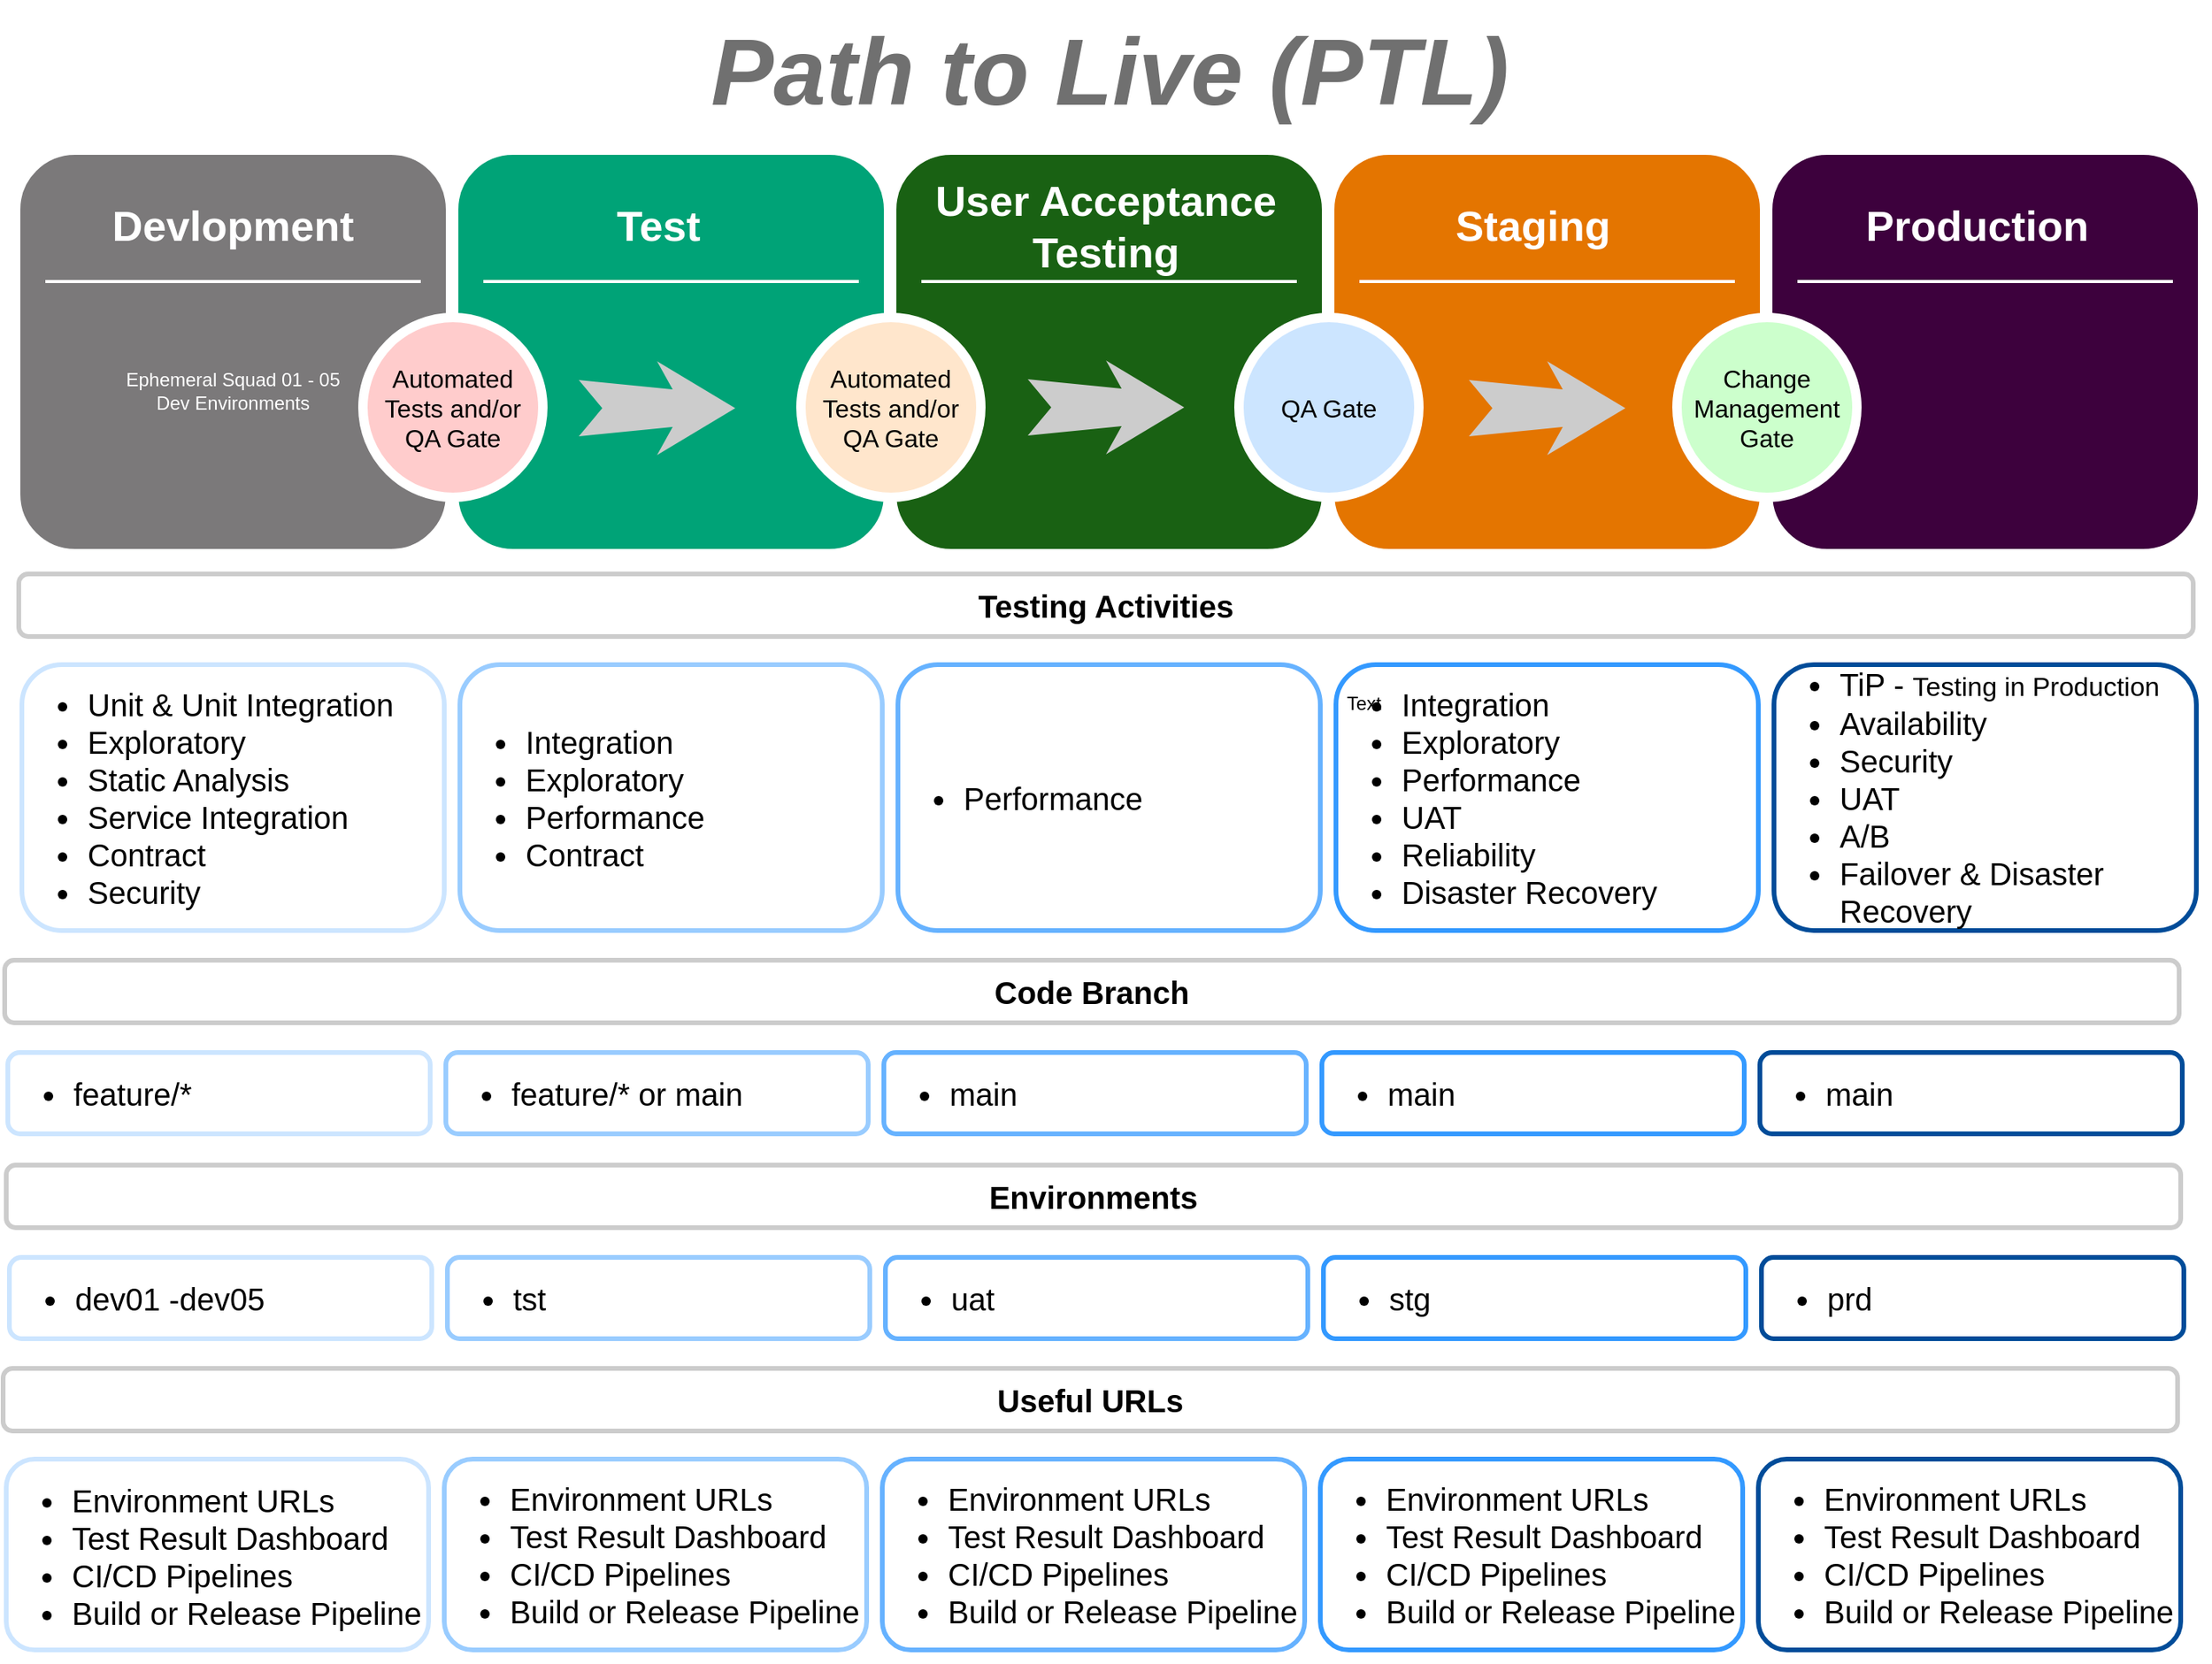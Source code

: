 <mxfile version="24.5.5" type="github">
  <diagram name="Page-1" id="12e1b939-464a-85fe-373e-61e167be1490">
    <mxGraphModel dx="2074" dy="1106" grid="1" gridSize="10" guides="1" tooltips="1" connect="1" arrows="1" fold="1" page="1" pageScale="1.5" pageWidth="1169" pageHeight="826" background="#ffffff" math="0" shadow="0">
      <root>
        <mxCell id="0" />
        <mxCell id="1" parent="0" />
        <mxCell id="60da8b9f42644d3a-2" value="" style="whiteSpace=wrap;html=1;rounded=1;shadow=0;strokeWidth=8;fontSize=20;align=center;strokeColor=#FFFFFF;labelBackgroundColor=none;fillColor=#7b797a;" parent="1" vertex="1">
          <mxGeometry x="187" y="110" width="280" height="260" as="geometry" />
        </mxCell>
        <mxCell id="60da8b9f42644d3a-4" value="&lt;ul style=&quot;font-size: 20px&quot;&gt;&lt;li style=&quot;font-size: 20px&quot;&gt;Unit &amp;amp; Unit Integration&lt;/li&gt;&lt;li style=&quot;font-size: 20px&quot;&gt;Exploratory&amp;nbsp;&lt;/li&gt;&lt;li style=&quot;font-size: 20px&quot;&gt;Static Analysis&lt;/li&gt;&lt;li style=&quot;font-size: 20px&quot;&gt;Service Integration&lt;/li&gt;&lt;li style=&quot;font-size: 20px&quot;&gt;Contract&lt;/li&gt;&lt;li style=&quot;font-size: 20px&quot;&gt;Security&lt;/li&gt;&lt;/ul&gt;" style="text;html=1;align=left;verticalAlign=middle;whiteSpace=wrap;rounded=1;shadow=0;fontSize=20;strokeWidth=3;fillColor=#ffffff;strokeColor=#CCE5FF;perimeterSpacing=5;" parent="1" vertex="1">
          <mxGeometry x="192" y="440" width="270" height="170" as="geometry" />
        </mxCell>
        <mxCell id="60da8b9f42644d3a-6" value="" style="line;strokeWidth=2;html=1;rounded=0;shadow=0;fontSize=27;align=center;fillColor=none;strokeColor=#FFFFFF;" parent="1" vertex="1">
          <mxGeometry x="207" y="190" width="240" height="10" as="geometry" />
        </mxCell>
        <mxCell id="60da8b9f42644d3a-17" value="" style="whiteSpace=wrap;html=1;rounded=1;shadow=0;strokeWidth=8;fontSize=20;align=center;strokeColor=#FFFFFF;fillColor=#00a377;" parent="1" vertex="1">
          <mxGeometry x="467" y="110" width="280" height="260" as="geometry" />
        </mxCell>
        <mxCell id="60da8b9f42644d3a-20" value="" style="line;strokeWidth=2;html=1;rounded=0;shadow=0;fontSize=27;align=center;fillColor=none;strokeColor=#FFFFFF;" parent="1" vertex="1">
          <mxGeometry x="487" y="190" width="240" height="10" as="geometry" />
        </mxCell>
        <mxCell id="60da8b9f42644d3a-24" value="" style="whiteSpace=wrap;html=1;rounded=1;shadow=0;strokeWidth=8;fontSize=20;align=center;strokeColor=#FFFFFF;fillColor=#196113;" parent="1" vertex="1">
          <mxGeometry x="747" y="110" width="280" height="260" as="geometry" />
        </mxCell>
        <mxCell id="60da8b9f42644d3a-27" value="" style="line;strokeWidth=2;html=1;rounded=0;shadow=0;fontSize=27;align=center;fillColor=none;strokeColor=#FFFFFF;" parent="1" vertex="1">
          <mxGeometry x="767" y="190" width="240" height="10" as="geometry" />
        </mxCell>
        <mxCell id="60da8b9f42644d3a-31" value="" style="whiteSpace=wrap;html=1;rounded=1;shadow=0;strokeWidth=8;fontSize=20;align=center;strokeColor=#FFFFFF;fillColor=#e47500;" parent="1" vertex="1">
          <mxGeometry x="1027" y="110" width="280" height="260" as="geometry" />
        </mxCell>
        <mxCell id="60da8b9f42644d3a-34" value="" style="line;strokeWidth=2;html=1;rounded=0;shadow=0;fontSize=27;align=center;fillColor=none;strokeColor=#FFFFFF;" parent="1" vertex="1">
          <mxGeometry x="1047" y="190" width="240" height="10" as="geometry" />
        </mxCell>
        <mxCell id="60da8b9f42644d3a-37" value="" style="html=1;shadow=0;dashed=0;align=center;verticalAlign=middle;shape=mxgraph.arrows2.stylisedArrow;dy=0.6;dx=40;notch=15;feather=0.4;rounded=0;strokeWidth=1;fontSize=27;strokeColor=none;fillColor=#CCCCCC;" parent="1" vertex="1">
          <mxGeometry x="1117" y="246" width="100" height="60" as="geometry" />
        </mxCell>
        <mxCell id="awgjqPLiiekeFISjJ3Pd-5" value="" style="whiteSpace=wrap;html=1;rounded=1;shadow=0;strokeWidth=8;fontSize=20;align=center;strokeColor=#FFFFFF;fillColor=#3d013d;fontColor=#0066CC;" parent="1" vertex="1">
          <mxGeometry x="1307" y="110" width="280" height="260" as="geometry" />
        </mxCell>
        <mxCell id="awgjqPLiiekeFISjJ3Pd-6" value="&lt;font color=&quot;#ffffff&quot;&gt;Production&lt;/font&gt;" style="text;html=1;strokeColor=none;fillColor=none;align=center;verticalAlign=middle;whiteSpace=wrap;rounded=0;shadow=0;fontSize=27;fontStyle=1" parent="1" vertex="1">
          <mxGeometry x="1302" y="130" width="280" height="60" as="geometry" />
        </mxCell>
        <mxCell id="awgjqPLiiekeFISjJ3Pd-8" value="" style="line;strokeWidth=2;html=1;rounded=0;shadow=0;fontSize=27;align=center;fillColor=none;strokeColor=#FFFFFF;" parent="1" vertex="1">
          <mxGeometry x="1327" y="190" width="240" height="10" as="geometry" />
        </mxCell>
        <mxCell id="awgjqPLiiekeFISjJ3Pd-10" value="Change Management Gate" style="ellipse;whiteSpace=wrap;html=1;rounded=0;shadow=0;strokeWidth=6;fontSize=16;align=center;strokeColor=#FFFFFF;fillColor=#CCFFCC;" parent="1" vertex="1">
          <mxGeometry x="1250" y="218" width="115" height="115" as="geometry" />
        </mxCell>
        <mxCell id="awgjqPLiiekeFISjJ3Pd-15" value="Path to Live (PTL)" style="text;html=1;align=center;verticalAlign=middle;resizable=0;points=[];autosize=1;fontSize=60;fontStyle=3;fillColor=#ffffff;rounded=0;fontColor=#4D4D4D;textOpacity=80;spacingTop=1;spacing=8;" parent="1" vertex="1">
          <mxGeometry x="617" y="15" width="540" height="90" as="geometry" />
        </mxCell>
        <mxCell id="awgjqPLiiekeFISjJ3Pd-66" value="Automated Tests and/or QA Gate" style="ellipse;whiteSpace=wrap;html=1;rounded=0;shadow=0;strokeWidth=6;fontSize=16;align=center;strokeColor=#FFFFFF;fillColor=#FFCCCC;" parent="1" vertex="1">
          <mxGeometry x="410" y="218" width="115" height="115" as="geometry" />
        </mxCell>
        <mxCell id="awgjqPLiiekeFISjJ3Pd-68" value="Automated Tests and/or QA Gate" style="ellipse;whiteSpace=wrap;html=1;rounded=0;shadow=0;strokeWidth=6;fontSize=16;align=center;strokeColor=#FFFFFF;fillColor=#FFE6CC;" parent="1" vertex="1">
          <mxGeometry x="690" y="218" width="115" height="115" as="geometry" />
        </mxCell>
        <mxCell id="awgjqPLiiekeFISjJ3Pd-70" value="QA Gate" style="ellipse;whiteSpace=wrap;html=1;rounded=0;shadow=0;strokeWidth=6;fontSize=16;align=center;strokeColor=#FFFFFF;fillColor=#CCE5FF;" parent="1" vertex="1">
          <mxGeometry x="970" y="218" width="115" height="115" as="geometry" />
        </mxCell>
        <mxCell id="awgjqPLiiekeFISjJ3Pd-71" value="Testing Activities" style="whiteSpace=wrap;html=1;rounded=1;shadow=0;strokeWidth=3;fontSize=20;align=center;labelBackgroundColor=none;fillColor=#FFFFFF;strokeColor=#CCCCCC;fontStyle=1" parent="1" vertex="1">
          <mxGeometry x="190" y="382" width="1390" height="40" as="geometry" />
        </mxCell>
        <mxCell id="awgjqPLiiekeFISjJ3Pd-91" value="&lt;ul style=&quot;font-size: 20px&quot;&gt;&lt;li style=&quot;font-size: 20px&quot;&gt;Integration&amp;nbsp;&lt;/li&gt;&lt;li style=&quot;font-size: 20px&quot;&gt;Exploratory&lt;/li&gt;&lt;li style=&quot;font-size: 20px&quot;&gt;Performance&lt;/li&gt;&lt;li style=&quot;font-size: 20px&quot;&gt;Contract&amp;nbsp;&lt;/li&gt;&lt;/ul&gt;" style="text;html=1;align=left;verticalAlign=middle;whiteSpace=wrap;rounded=1;shadow=0;fontSize=20;strokeWidth=3;fillColor=#ffffff;perimeterSpacing=5;strokeColor=#99CCFF;" parent="1" vertex="1">
          <mxGeometry x="472" y="440" width="270" height="170" as="geometry" />
        </mxCell>
        <mxCell id="awgjqPLiiekeFISjJ3Pd-92" value="&lt;ul style=&quot;font-size: 20px&quot;&gt;&lt;li style=&quot;font-size: 20px&quot;&gt;Performance&lt;/li&gt;&lt;/ul&gt;" style="text;html=1;align=left;verticalAlign=middle;whiteSpace=wrap;rounded=1;shadow=0;fontSize=20;strokeWidth=3;fillColor=#ffffff;perimeterSpacing=5;strokeColor=#66B2FF;" parent="1" vertex="1">
          <mxGeometry x="752" y="440" width="270" height="170" as="geometry" />
        </mxCell>
        <mxCell id="awgjqPLiiekeFISjJ3Pd-93" value="&lt;ul style=&quot;font-size: 20px&quot;&gt;&lt;li&gt;Integration&amp;nbsp;&lt;/li&gt;&lt;li&gt;Exploratory&lt;/li&gt;&lt;li&gt;Performance&lt;/li&gt;&lt;li&gt;UAT&lt;/li&gt;&lt;li&gt;Reliability&lt;/li&gt;&lt;li&gt;Disaster Recovery&lt;/li&gt;&lt;/ul&gt;" style="text;html=1;align=left;verticalAlign=middle;whiteSpace=wrap;rounded=1;shadow=0;fontSize=20;strokeWidth=3;fillColor=#ffffff;perimeterSpacing=5;strokeColor=#3399FF;" parent="1" vertex="1">
          <mxGeometry x="1032" y="440" width="270" height="170" as="geometry" />
        </mxCell>
        <mxCell id="awgjqPLiiekeFISjJ3Pd-94" value="&lt;ul style=&quot;font-size: 20px&quot;&gt;&lt;li&gt;TiP -&amp;nbsp;&lt;font style=&quot;font-size: 17px&quot;&gt;Testing in Production&lt;/font&gt;&lt;/li&gt;&lt;li&gt;Availability&lt;/li&gt;&lt;li&gt;Security&amp;nbsp;&lt;/li&gt;&lt;li&gt;UAT&lt;/li&gt;&lt;li&gt;A/B&lt;/li&gt;&lt;li&gt;Failover &amp;amp; Disaster Recovery&lt;/li&gt;&lt;/ul&gt;" style="text;html=1;align=left;verticalAlign=middle;whiteSpace=wrap;rounded=1;shadow=0;fontSize=20;strokeWidth=3;fillColor=#ffffff;perimeterSpacing=5;strokeColor=#004C99;" parent="1" vertex="1">
          <mxGeometry x="1312" y="440" width="270" height="170" as="geometry" />
        </mxCell>
        <mxCell id="awgjqPLiiekeFISjJ3Pd-101" value="&lt;ul style=&quot;font-size: 20px&quot;&gt;&lt;li style=&quot;font-size: 20px&quot;&gt;feature/*&lt;/li&gt;&lt;/ul&gt;" style="text;html=1;align=left;verticalAlign=middle;whiteSpace=wrap;rounded=1;shadow=0;fontSize=20;strokeWidth=3;fillColor=#ffffff;strokeColor=#CCE5FF;perimeterSpacing=5;" parent="1" vertex="1">
          <mxGeometry x="183" y="688" width="270" height="52" as="geometry" />
        </mxCell>
        <mxCell id="awgjqPLiiekeFISjJ3Pd-102" value="Code Branch" style="whiteSpace=wrap;html=1;rounded=1;shadow=0;strokeWidth=3;fontSize=20;align=center;labelBackgroundColor=none;fillColor=#FFFFFF;strokeColor=#CCCCCC;fontStyle=1" parent="1" vertex="1">
          <mxGeometry x="181" y="629" width="1390" height="40" as="geometry" />
        </mxCell>
        <mxCell id="awgjqPLiiekeFISjJ3Pd-103" value="&lt;ul style=&quot;font-size: 20px&quot;&gt;&lt;li style=&quot;font-size: 20px&quot;&gt;feature/* or main&lt;/li&gt;&lt;/ul&gt;" style="text;html=1;align=left;verticalAlign=middle;whiteSpace=wrap;rounded=1;shadow=0;fontSize=20;strokeWidth=3;fillColor=#ffffff;perimeterSpacing=5;strokeColor=#99CCFF;" parent="1" vertex="1">
          <mxGeometry x="463" y="688" width="270" height="52" as="geometry" />
        </mxCell>
        <mxCell id="awgjqPLiiekeFISjJ3Pd-104" value="&lt;ul style=&quot;font-size: 20px&quot;&gt;&lt;li style=&quot;font-size: 20px&quot;&gt;main&lt;/li&gt;&lt;/ul&gt;" style="text;html=1;align=left;verticalAlign=middle;whiteSpace=wrap;rounded=1;shadow=0;fontSize=20;strokeWidth=3;fillColor=#ffffff;perimeterSpacing=5;strokeColor=#66B2FF;" parent="1" vertex="1">
          <mxGeometry x="743" y="688" width="270" height="52" as="geometry" />
        </mxCell>
        <mxCell id="awgjqPLiiekeFISjJ3Pd-105" value="&lt;ul style=&quot;font-size: 20px&quot;&gt;&lt;li&gt;main&lt;/li&gt;&lt;/ul&gt;" style="text;html=1;align=left;verticalAlign=middle;whiteSpace=wrap;rounded=1;shadow=0;fontSize=20;strokeWidth=3;fillColor=#ffffff;perimeterSpacing=5;strokeColor=#3399FF;" parent="1" vertex="1">
          <mxGeometry x="1023" y="688" width="270" height="52" as="geometry" />
        </mxCell>
        <mxCell id="awgjqPLiiekeFISjJ3Pd-106" value="&lt;ul style=&quot;font-size: 20px&quot;&gt;&lt;li&gt;main&lt;/li&gt;&lt;/ul&gt;" style="text;html=1;align=left;verticalAlign=middle;whiteSpace=wrap;rounded=1;shadow=0;fontSize=20;strokeWidth=3;fillColor=#ffffff;perimeterSpacing=5;strokeColor=#004C99;" parent="1" vertex="1">
          <mxGeometry x="1303" y="688" width="270" height="52" as="geometry" />
        </mxCell>
        <mxCell id="awgjqPLiiekeFISjJ3Pd-107" value="&lt;font color=&quot;#ffffff&quot;&gt;Devlopment&lt;/font&gt;" style="text;html=1;strokeColor=none;fillColor=none;align=center;verticalAlign=middle;whiteSpace=wrap;rounded=0;shadow=0;fontSize=27;fontStyle=1" parent="1" vertex="1">
          <mxGeometry x="187" y="130" width="280" height="60" as="geometry" />
        </mxCell>
        <mxCell id="awgjqPLiiekeFISjJ3Pd-108" value="&lt;font color=&quot;#ffffff&quot;&gt;Test&lt;/font&gt;" style="text;html=1;strokeColor=none;fillColor=none;align=center;verticalAlign=middle;whiteSpace=wrap;rounded=0;shadow=0;fontSize=27;fontStyle=1" parent="1" vertex="1">
          <mxGeometry x="459" y="130" width="280" height="60" as="geometry" />
        </mxCell>
        <mxCell id="awgjqPLiiekeFISjJ3Pd-109" value="&lt;font color=&quot;#ffffff&quot;&gt;User Acceptance Testing&lt;/font&gt;" style="text;html=1;strokeColor=none;fillColor=none;align=center;verticalAlign=middle;whiteSpace=wrap;rounded=0;shadow=0;fontSize=27;fontStyle=1" parent="1" vertex="1">
          <mxGeometry x="745" y="130" width="280" height="60" as="geometry" />
        </mxCell>
        <mxCell id="awgjqPLiiekeFISjJ3Pd-110" value="&lt;font color=&quot;#ffffff&quot;&gt;Staging&lt;/font&gt;" style="text;html=1;strokeColor=none;fillColor=none;align=center;verticalAlign=middle;whiteSpace=wrap;rounded=0;shadow=0;fontSize=27;fontStyle=1" parent="1" vertex="1">
          <mxGeometry x="1018" y="130" width="280" height="60" as="geometry" />
        </mxCell>
        <mxCell id="awgjqPLiiekeFISjJ3Pd-111" value="" style="html=1;shadow=0;dashed=0;align=center;verticalAlign=middle;shape=mxgraph.arrows2.stylisedArrow;dy=0.6;dx=40;notch=15;feather=0.4;rounded=0;strokeWidth=1;fontSize=27;strokeColor=none;fillColor=#CCCCCC;" parent="1" vertex="1">
          <mxGeometry x="548" y="246" width="100" height="60" as="geometry" />
        </mxCell>
        <mxCell id="awgjqPLiiekeFISjJ3Pd-112" value="" style="html=1;shadow=0;dashed=0;align=center;verticalAlign=middle;shape=mxgraph.arrows2.stylisedArrow;dy=0.6;dx=40;notch=15;feather=0.4;rounded=0;strokeWidth=1;fontSize=27;strokeColor=none;fillColor=#CCCCCC;" parent="1" vertex="1">
          <mxGeometry x="835" y="245.5" width="100" height="60" as="geometry" />
        </mxCell>
        <mxCell id="awgjqPLiiekeFISjJ3Pd-114" value="&lt;ul style=&quot;font-size: 20px&quot;&gt;&lt;li style=&quot;font-size: 20px&quot;&gt;dev01 -dev05&lt;/li&gt;&lt;/ul&gt;" style="text;html=1;align=left;verticalAlign=middle;whiteSpace=wrap;rounded=1;shadow=0;fontSize=20;strokeWidth=3;fillColor=#ffffff;strokeColor=#CCE5FF;perimeterSpacing=5;" parent="1" vertex="1">
          <mxGeometry x="184" y="819" width="270" height="52" as="geometry" />
        </mxCell>
        <mxCell id="awgjqPLiiekeFISjJ3Pd-115" value="Environments" style="whiteSpace=wrap;html=1;rounded=1;shadow=0;strokeWidth=3;fontSize=20;align=center;labelBackgroundColor=none;fillColor=#FFFFFF;strokeColor=#CCCCCC;fontStyle=1" parent="1" vertex="1">
          <mxGeometry x="182" y="760" width="1390" height="40" as="geometry" />
        </mxCell>
        <mxCell id="awgjqPLiiekeFISjJ3Pd-116" value="&lt;ul style=&quot;font-size: 20px&quot;&gt;&lt;li style=&quot;font-size: 20px&quot;&gt;tst&lt;/li&gt;&lt;/ul&gt;" style="text;html=1;align=left;verticalAlign=middle;whiteSpace=wrap;rounded=1;shadow=0;fontSize=20;strokeWidth=3;fillColor=#ffffff;perimeterSpacing=5;strokeColor=#99CCFF;" parent="1" vertex="1">
          <mxGeometry x="464" y="819" width="270" height="52" as="geometry" />
        </mxCell>
        <mxCell id="awgjqPLiiekeFISjJ3Pd-117" value="&lt;ul style=&quot;font-size: 20px&quot;&gt;&lt;li style=&quot;font-size: 20px&quot;&gt;uat&lt;/li&gt;&lt;/ul&gt;" style="text;html=1;align=left;verticalAlign=middle;whiteSpace=wrap;rounded=1;shadow=0;fontSize=20;strokeWidth=3;fillColor=#ffffff;perimeterSpacing=5;strokeColor=#66B2FF;" parent="1" vertex="1">
          <mxGeometry x="744" y="819" width="270" height="52" as="geometry" />
        </mxCell>
        <mxCell id="awgjqPLiiekeFISjJ3Pd-118" value="&lt;ul style=&quot;font-size: 20px&quot;&gt;&lt;li&gt;stg&lt;/li&gt;&lt;/ul&gt;" style="text;html=1;align=left;verticalAlign=middle;whiteSpace=wrap;rounded=1;shadow=0;fontSize=20;strokeWidth=3;fillColor=#ffffff;perimeterSpacing=5;strokeColor=#3399FF;" parent="1" vertex="1">
          <mxGeometry x="1024" y="819" width="270" height="52" as="geometry" />
        </mxCell>
        <mxCell id="awgjqPLiiekeFISjJ3Pd-119" value="&lt;ul style=&quot;font-size: 20px&quot;&gt;&lt;li&gt;prd&lt;/li&gt;&lt;/ul&gt;" style="text;html=1;align=left;verticalAlign=middle;whiteSpace=wrap;rounded=1;shadow=0;fontSize=20;strokeWidth=3;fillColor=#ffffff;perimeterSpacing=5;strokeColor=#004C99;" parent="1" vertex="1">
          <mxGeometry x="1304" y="819" width="270" height="52" as="geometry" />
        </mxCell>
        <mxCell id="awgjqPLiiekeFISjJ3Pd-120" value="&lt;ul style=&quot;font-size: 20px&quot;&gt;&lt;li style=&quot;font-size: 20px&quot;&gt;Environment URLs&lt;/li&gt;&lt;li style=&quot;font-size: 20px&quot;&gt;Test Result Dashboard&lt;/li&gt;&lt;li style=&quot;font-size: 20px&quot;&gt;CI/CD Pipelines&lt;/li&gt;&lt;li style=&quot;font-size: 20px&quot;&gt;Build or Release Pipeline&lt;/li&gt;&lt;/ul&gt;" style="text;html=1;align=left;verticalAlign=middle;whiteSpace=wrap;rounded=1;shadow=0;fontSize=20;strokeWidth=3;fillColor=#ffffff;strokeColor=#CCE5FF;perimeterSpacing=5;spacingTop=2;" parent="1" vertex="1">
          <mxGeometry x="182" y="948" width="270" height="122" as="geometry" />
        </mxCell>
        <mxCell id="awgjqPLiiekeFISjJ3Pd-121" value="Useful URLs" style="whiteSpace=wrap;html=1;rounded=1;shadow=0;strokeWidth=3;fontSize=20;align=center;labelBackgroundColor=none;fillColor=#FFFFFF;strokeColor=#CCCCCC;fontStyle=1" parent="1" vertex="1">
          <mxGeometry x="180" y="890" width="1390" height="40" as="geometry" />
        </mxCell>
        <mxCell id="awgjqPLiiekeFISjJ3Pd-122" value="&lt;ul style=&quot;font-size: 20px&quot;&gt;&lt;li&gt;Environment URLs&lt;/li&gt;&lt;li&gt;Test Result Dashboard&lt;/li&gt;&lt;li&gt;CI/CD Pipelines&lt;/li&gt;&lt;li&gt;Build or Release Pipeline&lt;/li&gt;&lt;/ul&gt;" style="text;html=1;align=left;verticalAlign=middle;whiteSpace=wrap;rounded=1;shadow=0;fontSize=20;strokeWidth=3;fillColor=#ffffff;perimeterSpacing=5;strokeColor=#99CCFF;" parent="1" vertex="1">
          <mxGeometry x="462" y="948" width="270" height="122" as="geometry" />
        </mxCell>
        <mxCell id="awgjqPLiiekeFISjJ3Pd-123" value="&lt;ul style=&quot;font-size: 20px&quot;&gt;&lt;li&gt;Environment URLs&lt;/li&gt;&lt;li&gt;Test Result Dashboard&lt;/li&gt;&lt;li&gt;CI/CD Pipelines&lt;/li&gt;&lt;li&gt;Build or Release Pipeline&lt;/li&gt;&lt;/ul&gt;" style="text;html=1;align=left;verticalAlign=middle;whiteSpace=wrap;rounded=1;shadow=0;fontSize=20;strokeWidth=3;fillColor=#ffffff;perimeterSpacing=5;strokeColor=#66B2FF;" parent="1" vertex="1">
          <mxGeometry x="742" y="948" width="270" height="122" as="geometry" />
        </mxCell>
        <mxCell id="awgjqPLiiekeFISjJ3Pd-124" value="&lt;ul style=&quot;font-size: 20px&quot;&gt;&lt;li&gt;Environment URLs&lt;/li&gt;&lt;li&gt;Test Result Dashboard&lt;/li&gt;&lt;li&gt;CI/CD Pipelines&lt;/li&gt;&lt;li&gt;Build or Release Pipeline&lt;/li&gt;&lt;/ul&gt;" style="text;html=1;align=left;verticalAlign=middle;whiteSpace=wrap;rounded=1;shadow=0;fontSize=20;strokeWidth=3;fillColor=#ffffff;perimeterSpacing=5;strokeColor=#3399FF;" parent="1" vertex="1">
          <mxGeometry x="1022" y="948" width="270" height="122" as="geometry" />
        </mxCell>
        <mxCell id="awgjqPLiiekeFISjJ3Pd-125" value="&lt;ul style=&quot;font-size: 20px&quot;&gt;&lt;li&gt;Environment URLs&lt;/li&gt;&lt;li&gt;Test Result Dashboard&lt;/li&gt;&lt;li&gt;CI/CD Pipelines&lt;/li&gt;&lt;li&gt;Build or Release Pipeline&lt;/li&gt;&lt;/ul&gt;" style="text;html=1;align=left;verticalAlign=middle;whiteSpace=wrap;rounded=1;shadow=0;fontSize=20;strokeWidth=3;fillColor=#ffffff;perimeterSpacing=5;strokeColor=#004C99;" parent="1" vertex="1">
          <mxGeometry x="1302" y="948" width="270" height="122" as="geometry" />
        </mxCell>
        <mxCell id="e4H9UmgSynO55RjkSEmN-1" value="Text" style="text;html=1;align=center;verticalAlign=middle;whiteSpace=wrap;rounded=0;" vertex="1" parent="1">
          <mxGeometry x="1020" y="450" width="60" height="30" as="geometry" />
        </mxCell>
        <mxCell id="e4H9UmgSynO55RjkSEmN-2" value="Ephemeral Squad 01 - 05 Dev Environments" style="text;html=1;align=center;verticalAlign=middle;whiteSpace=wrap;rounded=0;fontColor=#FFFFFF;" vertex="1" parent="1">
          <mxGeometry x="252" y="210" width="150" height="110" as="geometry" />
        </mxCell>
      </root>
    </mxGraphModel>
  </diagram>
</mxfile>
